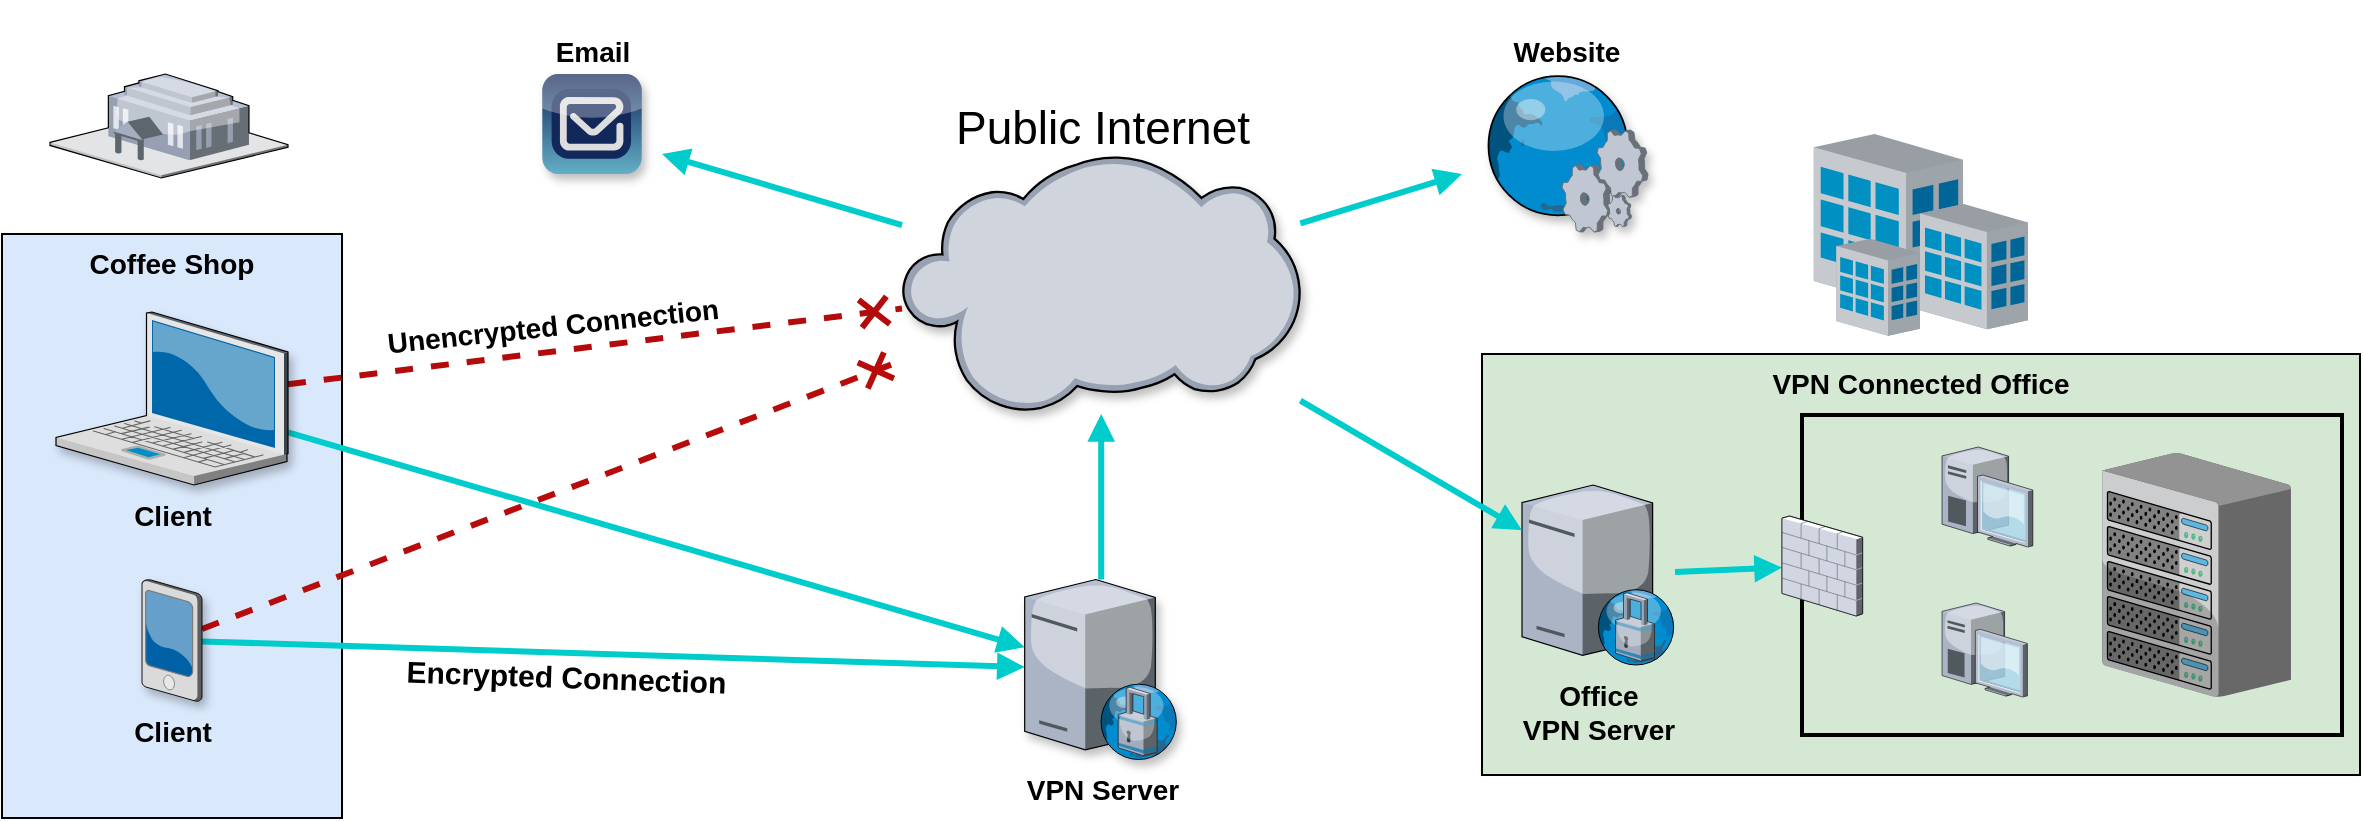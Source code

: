 <mxfile version="12.7.2" type="device"><diagram name="Page-1" id="e3a06f82-3646-2815-327d-82caf3d4e204"><mxGraphModel dx="1422" dy="800" grid="1" gridSize="10" guides="1" tooltips="1" connect="1" arrows="1" fold="1" page="1" pageScale="1.5" pageWidth="1169" pageHeight="826" background="none" math="0" shadow="0"><root><mxCell id="0" style=";html=1;"/><mxCell id="1" style=";html=1;" parent="0"/><mxCell id="6a7d8f32e03d9370-60" value="&lt;b&gt;VPN Connected Office&lt;/b&gt;" style="whiteSpace=wrap;html=1;fillColor=#d5e8d4;fontSize=14;strokeColor=#000000;verticalAlign=top;" parent="1" vertex="1"><mxGeometry x="970" y="740" width="439" height="210.5" as="geometry"/></mxCell><mxCell id="6a7d8f32e03d9370-58" value="&lt;b&gt;Coffee Shop&lt;/b&gt;" style="whiteSpace=wrap;html=1;fillColor=#dae8fc;fontSize=14;strokeColor=#000000;verticalAlign=top;" parent="1" vertex="1"><mxGeometry x="230" y="680" width="170" height="292" as="geometry"/></mxCell><mxCell id="6a7d8f32e03d9370-36" style="edgeStyle=none;rounded=0;html=1;startSize=10;endSize=10;jettySize=auto;orthogonalLoop=1;fontSize=14;endArrow=cross;endFill=0;strokeWidth=3;fillColor=#d5e8d4;strokeColor=#B30B0B;dashed=1;" parent="1" source="6a7d8f32e03d9370-1" target="NtMkwGVULaBBrl0fBbS5-1" edge="1"><mxGeometry relative="1" as="geometry"><mxPoint x="660" y="915.192" as="targetPoint"/><Array as="points"/></mxGeometry></mxCell><mxCell id="NtMkwGVULaBBrl0fBbS5-36" value="Unencrypted Connection" style="text;html=1;align=center;verticalAlign=bottom;resizable=0;points=[];labelBackgroundColor=#ffffff;fontSize=14;fontColor=#000000;rotation=354;fontStyle=1" vertex="1" connectable="0" parent="6a7d8f32e03d9370-36"><mxGeometry x="-0.13" y="1" relative="1" as="geometry"><mxPoint y="-1" as="offset"/></mxGeometry></mxCell><mxCell id="NtMkwGVULaBBrl0fBbS5-14" style="edgeStyle=none;rounded=0;orthogonalLoop=1;jettySize=auto;html=1;endArrow=block;endFill=1;strokeColor=#00CCCC;strokeWidth=3;" edge="1" parent="1" source="6a7d8f32e03d9370-1" target="NtMkwGVULaBBrl0fBbS5-2"><mxGeometry relative="1" as="geometry"/></mxCell><mxCell id="6a7d8f32e03d9370-1" value="Client" style="verticalLabelPosition=bottom;aspect=fixed;html=1;verticalAlign=top;strokeColor=none;shape=mxgraph.citrix.laptop_2;fillColor=#66B2FF;gradientColor=#0066CC;fontSize=14;shadow=1;fontStyle=1" parent="1" vertex="1"><mxGeometry x="257.0" y="719" width="116" height="86.5" as="geometry"/></mxCell><mxCell id="6a7d8f32e03d9370-37" style="edgeStyle=none;rounded=0;html=1;startSize=10;endSize=10;jettySize=auto;orthogonalLoop=1;fontSize=14;endArrow=cross;endFill=0;strokeWidth=3;fillColor=#f8cecc;strokeColor=#B80B0B;dashed=1;" parent="1" source="6a7d8f32e03d9370-6" target="NtMkwGVULaBBrl0fBbS5-1" edge="1"><mxGeometry relative="1" as="geometry"><mxPoint x="680" y="1120" as="targetPoint"/><Array as="points"/></mxGeometry></mxCell><mxCell id="NtMkwGVULaBBrl0fBbS5-13" style="rounded=0;orthogonalLoop=1;jettySize=auto;html=1;endArrow=block;endFill=1;strokeColor=#00CCCC;strokeWidth=3;" edge="1" parent="1" source="6a7d8f32e03d9370-6" target="NtMkwGVULaBBrl0fBbS5-2"><mxGeometry relative="1" as="geometry"/></mxCell><mxCell id="NtMkwGVULaBBrl0fBbS5-18" value="Encrypted Connection" style="text;html=1;align=center;verticalAlign=top;resizable=0;points=[];labelBackgroundColor=none;spacingTop=0;horizontal=1;fontStyle=1;rotation=2;fontSize=15;" vertex="1" connectable="0" parent="NtMkwGVULaBBrl0fBbS5-13"><mxGeometry x="-0.118" y="3" relative="1" as="geometry"><mxPoint as="offset"/></mxGeometry></mxCell><mxCell id="6a7d8f32e03d9370-6" value="Client" style="verticalLabelPosition=bottom;aspect=fixed;html=1;verticalAlign=top;strokeColor=none;shape=mxgraph.citrix.pda;fillColor=#66B2FF;gradientColor=#0066CC;fontSize=14;shadow=1;fontStyle=1" parent="1" vertex="1"><mxGeometry x="300.0" y="852.75" width="30" height="61" as="geometry"/></mxCell><mxCell id="NtMkwGVULaBBrl0fBbS5-29" style="edgeStyle=none;rounded=0;orthogonalLoop=1;jettySize=auto;html=1;endArrow=block;endFill=1;strokeColor=#00CCCC;fontSize=14;fontColor=#000000;strokeWidth=3;" edge="1" parent="1" source="6a7d8f32e03d9370-25" target="NtMkwGVULaBBrl0fBbS5-35"><mxGeometry relative="1" as="geometry"/></mxCell><mxCell id="6a7d8f32e03d9370-25" value="Office&lt;br&gt;VPN Server" style="verticalLabelPosition=bottom;aspect=fixed;html=1;verticalAlign=top;strokeColor=none;shape=mxgraph.citrix.proxy_server;fillColor=#66B2FF;gradientColor=#0066CC;fontSize=14;fontStyle=1" parent="1" vertex="1"><mxGeometry x="990" y="805.5" width="76.5" height="90" as="geometry"/></mxCell><mxCell id="NtMkwGVULaBBrl0fBbS5-16" style="edgeStyle=none;rounded=0;orthogonalLoop=1;jettySize=auto;html=1;endArrow=block;endFill=1;strokeColor=#00CCCC;strokeWidth=3;" edge="1" parent="1" source="NtMkwGVULaBBrl0fBbS5-1"><mxGeometry relative="1" as="geometry"><mxPoint x="960" y="650" as="targetPoint"/></mxGeometry></mxCell><mxCell id="NtMkwGVULaBBrl0fBbS5-21" style="edgeStyle=none;rounded=0;orthogonalLoop=1;jettySize=auto;html=1;endArrow=block;endFill=1;strokeColor=#00CCCC;fontSize=14;strokeWidth=3;" edge="1" parent="1" source="NtMkwGVULaBBrl0fBbS5-1"><mxGeometry relative="1" as="geometry"><mxPoint x="560" y="640" as="targetPoint"/></mxGeometry></mxCell><mxCell id="NtMkwGVULaBBrl0fBbS5-22" style="edgeStyle=none;rounded=0;orthogonalLoop=1;jettySize=auto;html=1;endArrow=block;endFill=1;strokeColor=#00CCCC;fontSize=14;strokeWidth=3;" edge="1" parent="1" source="NtMkwGVULaBBrl0fBbS5-1" target="6a7d8f32e03d9370-25"><mxGeometry relative="1" as="geometry"/></mxCell><mxCell id="NtMkwGVULaBBrl0fBbS5-1" value="&lt;p style=&quot;font-size: 23px;&quot;&gt;&lt;font style=&quot;font-size: 23px;&quot;&gt;Public Internet&lt;/font&gt;&lt;/p&gt;" style="verticalLabelPosition=top;aspect=fixed;html=1;verticalAlign=bottom;strokeColor=none;align=center;outlineConnect=0;shape=mxgraph.citrix.cloud;shadow=1;labelPosition=center;spacingTop=0;spacing=-25;fontSize=23;" vertex="1" parent="1"><mxGeometry x="680" y="640" width="199.19" height="130" as="geometry"/></mxCell><mxCell id="NtMkwGVULaBBrl0fBbS5-15" style="edgeStyle=none;rounded=0;orthogonalLoop=1;jettySize=auto;html=1;endArrow=block;endFill=1;strokeColor=#00CCCC;strokeWidth=3;" edge="1" parent="1" source="NtMkwGVULaBBrl0fBbS5-2" target="NtMkwGVULaBBrl0fBbS5-1"><mxGeometry relative="1" as="geometry"/></mxCell><mxCell id="NtMkwGVULaBBrl0fBbS5-2" value="VPN Server" style="verticalLabelPosition=bottom;aspect=fixed;html=1;verticalAlign=top;strokeColor=none;align=center;outlineConnect=0;shape=mxgraph.citrix.proxy_server;shadow=1;fontStyle=1;fontSize=14;" vertex="1" parent="1"><mxGeometry x="741.34" y="852.75" width="76.5" height="90" as="geometry"/></mxCell><mxCell id="6a7d8f32e03d9370-30" value="&lt;br&gt;Website" style="verticalLabelPosition=top;aspect=fixed;html=1;verticalAlign=bottom;strokeColor=none;shape=mxgraph.citrix.web_service;fillColor=#66B2FF;gradientColor=#0066CC;fontSize=14;shadow=1;labelPosition=center;align=center;fontStyle=1" parent="1" vertex="1"><mxGeometry x="970" y="600" width="83" height="79.05" as="geometry"/></mxCell><mxCell id="NtMkwGVULaBBrl0fBbS5-19" value="Email" style="verticalLabelPosition=top;aspect=fixed;html=1;verticalAlign=bottom;strokeColor=none;align=center;outlineConnect=0;shape=mxgraph.citrix.worxmail;fillColor=#112356;gradientColor=#63AFC6;gradientDirection=south;shadow=1;labelBackgroundColor=none;labelPosition=center;fontSize=14;fontStyle=1" vertex="1" parent="1"><mxGeometry x="500" y="600" width="50" height="50" as="geometry"/></mxCell><mxCell id="NtMkwGVULaBBrl0fBbS5-28" value="" style="rounded=0;whiteSpace=wrap;html=1;shadow=0;labelBackgroundColor=none;fontSize=14;fontColor=#000000;fillColor=none;strokeWidth=2;" vertex="1" parent="1"><mxGeometry x="1130" y="770.5" width="270" height="160" as="geometry"/></mxCell><mxCell id="6a7d8f32e03d9370-16" value="" style="verticalLabelPosition=bottom;aspect=fixed;html=1;verticalAlign=top;strokeColor=none;shape=mxgraph.citrix.chassis;fillColor=#66B2FF;gradientColor=#0066CC;fontSize=14;" parent="1" vertex="1"><mxGeometry x="1280" y="789.51" width="94.5" height="121.99" as="geometry"/></mxCell><mxCell id="6a7d8f32e03d9370-31" value="" style="verticalLabelPosition=bottom;aspect=fixed;html=1;verticalAlign=top;strokeColor=none;shape=mxgraph.citrix.site;fillColor=#66B2FF;gradientColor=#0066CC;fontSize=14;" parent="1" vertex="1"><mxGeometry x="1136" y="630" width="107" height="101" as="geometry"/></mxCell><mxCell id="NtMkwGVULaBBrl0fBbS5-31" value="" style="verticalLabelPosition=bottom;aspect=fixed;html=1;verticalAlign=top;strokeColor=none;align=center;outlineConnect=0;shape=mxgraph.citrix.government;shadow=0;labelBackgroundColor=none;fillColor=none;fontSize=14;fontColor=#000000;" vertex="1" parent="1"><mxGeometry x="254" y="600" width="119" height="52" as="geometry"/></mxCell><mxCell id="NtMkwGVULaBBrl0fBbS5-33" value="" style="verticalLabelPosition=bottom;aspect=fixed;html=1;verticalAlign=top;strokeColor=none;align=center;outlineConnect=0;shape=mxgraph.citrix.desktop;shadow=0;labelBackgroundColor=none;fillColor=none;fontSize=14;fontColor=#000000;" vertex="1" parent="1"><mxGeometry x="1200" y="786.5" width="45.41" height="50" as="geometry"/></mxCell><mxCell id="NtMkwGVULaBBrl0fBbS5-34" value="" style="verticalLabelPosition=bottom;aspect=fixed;html=1;verticalAlign=top;strokeColor=none;align=center;outlineConnect=0;shape=mxgraph.citrix.desktop;shadow=0;labelBackgroundColor=none;fillColor=none;fontSize=14;fontColor=#000000;" vertex="1" parent="1"><mxGeometry x="1200" y="864.5" width="42.68" height="47" as="geometry"/></mxCell><mxCell id="NtMkwGVULaBBrl0fBbS5-35" value="" style="verticalLabelPosition=bottom;aspect=fixed;html=1;verticalAlign=top;strokeColor=none;align=center;outlineConnect=0;shape=mxgraph.citrix.firewall;shadow=0;labelBackgroundColor=none;fillColor=none;fontSize=14;fontColor=#000000;" vertex="1" parent="1"><mxGeometry x="1120" y="821" width="40.32" height="50" as="geometry"/></mxCell></root></mxGraphModel></diagram></mxfile>